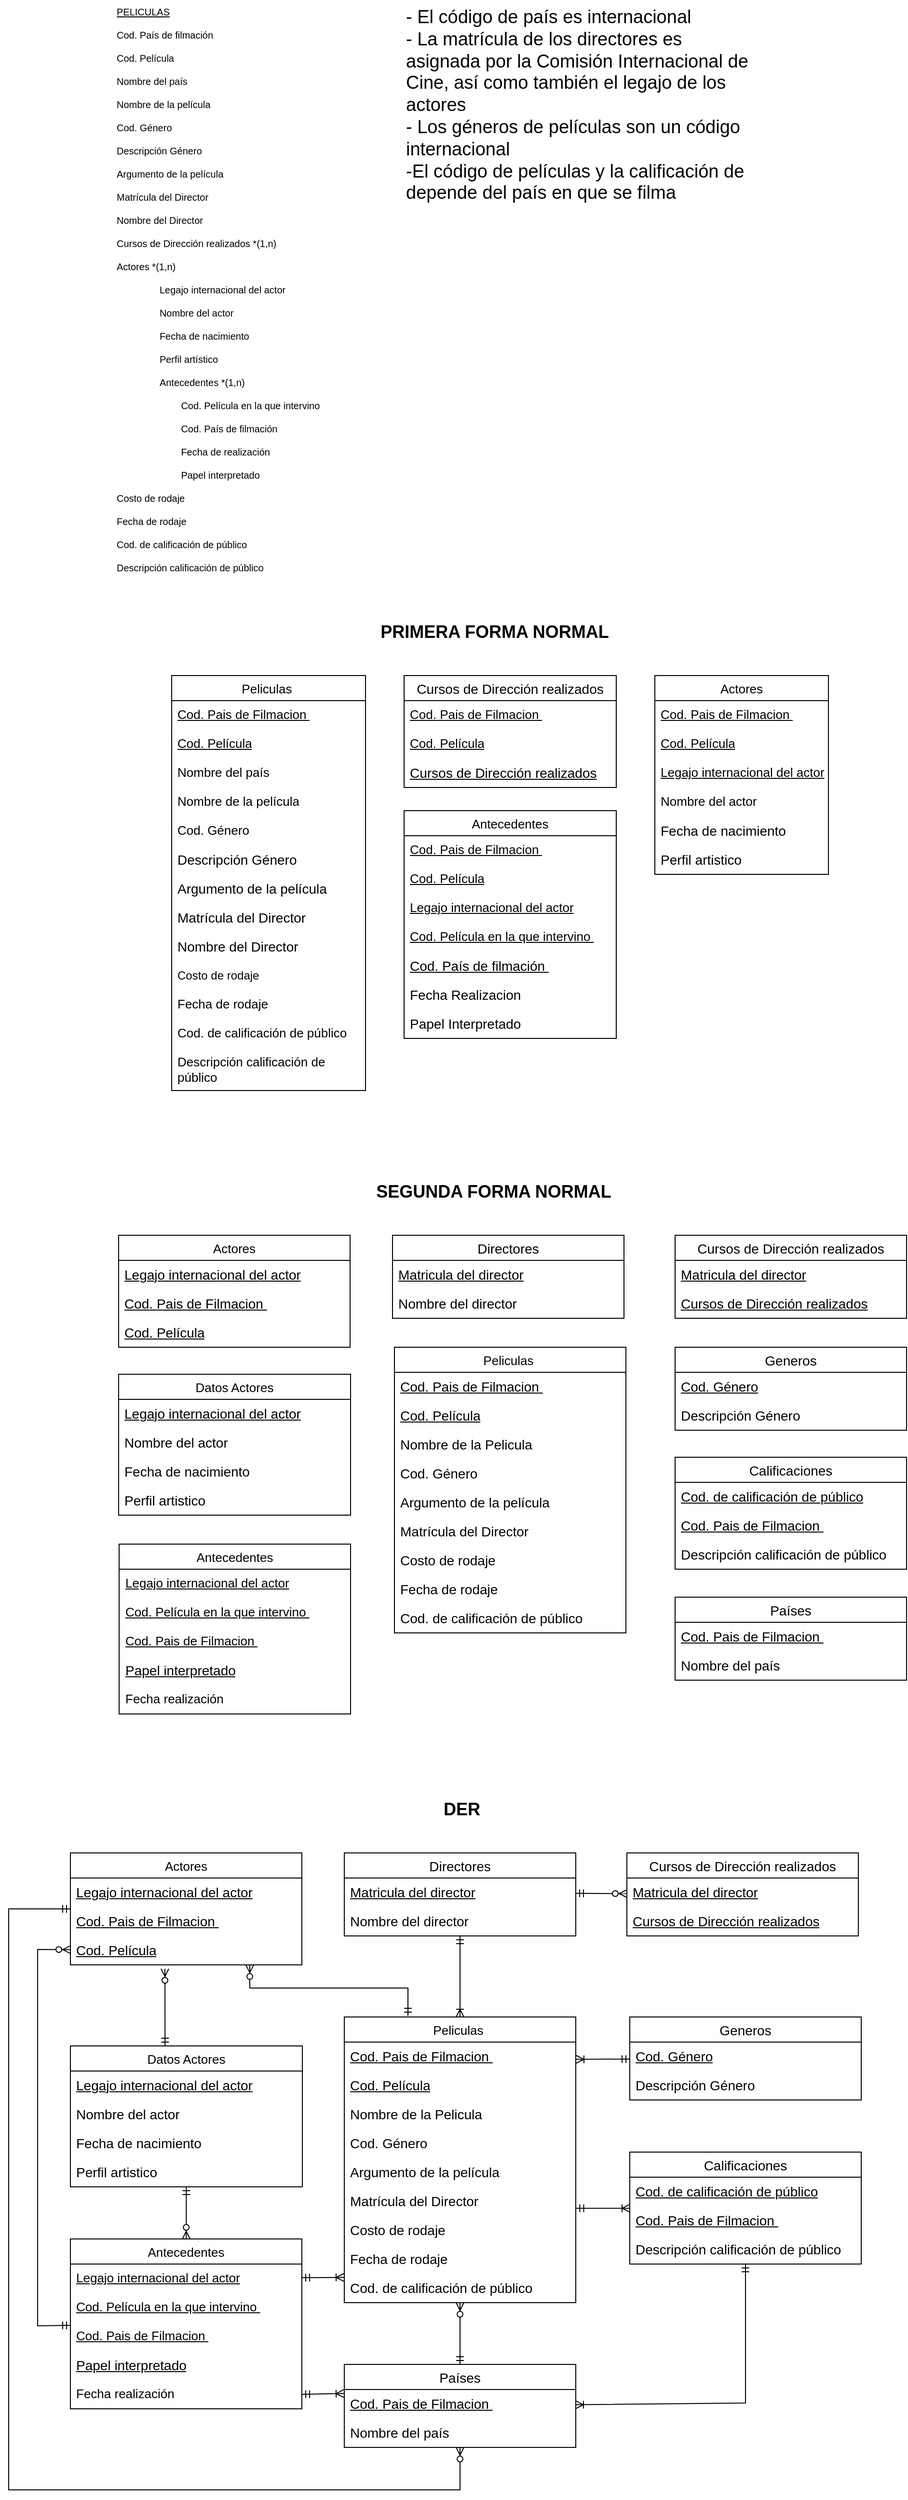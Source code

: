<mxfile version="24.7.16">
  <diagram name="Página-1" id="LuOxkL1Yb-oQvovYPexT">
    <mxGraphModel dx="1674" dy="738" grid="1" gridSize="10" guides="1" tooltips="1" connect="1" arrows="1" fold="1" page="1" pageScale="1" pageWidth="827" pageHeight="1169" math="0" shadow="0">
      <root>
        <mxCell id="0" />
        <mxCell id="1" parent="0" />
        <mxCell id="Qr0_MQB-56ZItfrZqpIL-1" value="Peliculas " style="swimlane;fontStyle=0;childLayout=stackLayout;horizontal=1;startSize=26;horizontalStack=0;resizeParent=1;resizeParentMax=0;resizeLast=0;collapsible=1;marginBottom=0;align=center;fontSize=13;" parent="1" vertex="1">
          <mxGeometry x="529" y="710" width="201" height="430" as="geometry" />
        </mxCell>
        <mxCell id="Qr0_MQB-56ZItfrZqpIL-2" value="&lt;div style=&quot;font-size: 13px;&quot;&gt;&lt;u&gt;Cod. Pais de Filmacion&amp;nbsp;&lt;/u&gt;&lt;/div&gt;" style="text;strokeColor=none;fillColor=none;spacingLeft=4;spacingRight=4;overflow=hidden;rotatable=0;points=[[0,0.5],[1,0.5]];portConstraint=eastwest;fontSize=13;whiteSpace=wrap;html=1;" parent="Qr0_MQB-56ZItfrZqpIL-1" vertex="1">
          <mxGeometry y="26" width="201" height="30" as="geometry" />
        </mxCell>
        <mxCell id="Qr0_MQB-56ZItfrZqpIL-3" value="&lt;span style=&quot;font-size: 13px;&quot;&gt;&lt;u&gt;Cod. Película&lt;/u&gt;&lt;/span&gt;" style="text;strokeColor=none;fillColor=none;spacingLeft=4;spacingRight=4;overflow=hidden;rotatable=0;points=[[0,0.5],[1,0.5]];portConstraint=eastwest;fontSize=13;whiteSpace=wrap;html=1;" parent="Qr0_MQB-56ZItfrZqpIL-1" vertex="1">
          <mxGeometry y="56" width="201" height="30" as="geometry" />
        </mxCell>
        <mxCell id="Qr0_MQB-56ZItfrZqpIL-4" value="&lt;span style=&quot;font-size: 13px;&quot;&gt;Nombre del país&lt;/span&gt;" style="text;strokeColor=none;fillColor=none;spacingLeft=4;spacingRight=4;overflow=hidden;rotatable=0;points=[[0,0.5],[1,0.5]];portConstraint=eastwest;fontSize=13;whiteSpace=wrap;html=1;" parent="Qr0_MQB-56ZItfrZqpIL-1" vertex="1">
          <mxGeometry y="86" width="201" height="30" as="geometry" />
        </mxCell>
        <mxCell id="Qr0_MQB-56ZItfrZqpIL-5" value="&lt;span style=&quot;font-size: 13px;&quot;&gt;Nombre de la película&lt;/span&gt;" style="text;strokeColor=none;fillColor=none;spacingLeft=4;spacingRight=4;overflow=hidden;rotatable=0;points=[[0,0.5],[1,0.5]];portConstraint=eastwest;fontSize=13;whiteSpace=wrap;html=1;" parent="Qr0_MQB-56ZItfrZqpIL-1" vertex="1">
          <mxGeometry y="116" width="201" height="30" as="geometry" />
        </mxCell>
        <mxCell id="Qr0_MQB-56ZItfrZqpIL-6" value="&lt;span style=&quot;font-size: 13px;&quot;&gt;Cod. Género&lt;/span&gt;" style="text;strokeColor=none;fillColor=none;spacingLeft=4;spacingRight=4;overflow=hidden;rotatable=0;points=[[0,0.5],[1,0.5]];portConstraint=eastwest;fontSize=13;whiteSpace=wrap;html=1;" parent="Qr0_MQB-56ZItfrZqpIL-1" vertex="1">
          <mxGeometry y="146" width="201" height="30" as="geometry" />
        </mxCell>
        <mxCell id="Qr0_MQB-56ZItfrZqpIL-7" value="&lt;span style=&quot;font-size: 14px;&quot;&gt;Descripción Género&lt;/span&gt;" style="text;strokeColor=none;fillColor=none;spacingLeft=4;spacingRight=4;overflow=hidden;rotatable=0;points=[[0,0.5],[1,0.5]];portConstraint=eastwest;fontSize=14;whiteSpace=wrap;html=1;" parent="Qr0_MQB-56ZItfrZqpIL-1" vertex="1">
          <mxGeometry y="176" width="201" height="30" as="geometry" />
        </mxCell>
        <mxCell id="Qr0_MQB-56ZItfrZqpIL-8" value="&lt;span style=&quot;font-size: 14px;&quot;&gt;Argumento de la película&lt;/span&gt;" style="text;strokeColor=none;fillColor=none;spacingLeft=4;spacingRight=4;overflow=hidden;rotatable=0;points=[[0,0.5],[1,0.5]];portConstraint=eastwest;fontSize=14;whiteSpace=wrap;html=1;" parent="Qr0_MQB-56ZItfrZqpIL-1" vertex="1">
          <mxGeometry y="206" width="201" height="30" as="geometry" />
        </mxCell>
        <mxCell id="Qr0_MQB-56ZItfrZqpIL-9" value="&lt;font style=&quot;font-size: 14px;&quot;&gt;Matrícula del Director&lt;/font&gt;" style="text;strokeColor=none;fillColor=none;spacingLeft=4;spacingRight=4;overflow=hidden;rotatable=0;points=[[0,0.5],[1,0.5]];portConstraint=eastwest;fontSize=13;whiteSpace=wrap;html=1;" parent="Qr0_MQB-56ZItfrZqpIL-1" vertex="1">
          <mxGeometry y="236" width="201" height="30" as="geometry" />
        </mxCell>
        <mxCell id="Qr0_MQB-56ZItfrZqpIL-10" value="&lt;font style=&quot;font-size: 14px;&quot;&gt;Nombre del Director&lt;/font&gt;" style="text;strokeColor=none;fillColor=none;spacingLeft=4;spacingRight=4;overflow=hidden;rotatable=0;points=[[0,0.5],[1,0.5]];portConstraint=eastwest;fontSize=13;whiteSpace=wrap;html=1;" parent="Qr0_MQB-56ZItfrZqpIL-1" vertex="1">
          <mxGeometry y="266" width="201" height="30" as="geometry" />
        </mxCell>
        <mxCell id="Qr0_MQB-56ZItfrZqpIL-11" value="Costo de rodaje" style="text;strokeColor=none;fillColor=none;align=left;verticalAlign=middle;spacingLeft=4;spacingRight=4;overflow=hidden;points=[[0,0.5],[1,0.5]];portConstraint=eastwest;rotatable=0;whiteSpace=wrap;html=1;" parent="Qr0_MQB-56ZItfrZqpIL-1" vertex="1">
          <mxGeometry y="296" width="201" height="30" as="geometry" />
        </mxCell>
        <mxCell id="Qr0_MQB-56ZItfrZqpIL-12" value="Fecha de rodaje" style="text;strokeColor=none;fillColor=none;spacingLeft=4;spacingRight=4;overflow=hidden;rotatable=0;points=[[0,0.5],[1,0.5]];portConstraint=eastwest;fontSize=13;whiteSpace=wrap;html=1;" parent="Qr0_MQB-56ZItfrZqpIL-1" vertex="1">
          <mxGeometry y="326" width="201" height="30" as="geometry" />
        </mxCell>
        <mxCell id="Qr0_MQB-56ZItfrZqpIL-13" value="Cod. de calificación de público" style="text;strokeColor=none;fillColor=none;spacingLeft=4;spacingRight=4;overflow=hidden;rotatable=0;points=[[0,0.5],[1,0.5]];portConstraint=eastwest;fontSize=13;whiteSpace=wrap;html=1;" parent="Qr0_MQB-56ZItfrZqpIL-1" vertex="1">
          <mxGeometry y="356" width="201" height="30" as="geometry" />
        </mxCell>
        <mxCell id="Qr0_MQB-56ZItfrZqpIL-14" value="Descripción calificación de público" style="text;strokeColor=none;fillColor=none;spacingLeft=4;spacingRight=4;overflow=hidden;rotatable=0;points=[[0,0.5],[1,0.5]];portConstraint=eastwest;fontSize=13;whiteSpace=wrap;html=1;" parent="Qr0_MQB-56ZItfrZqpIL-1" vertex="1">
          <mxGeometry y="386" width="201" height="44" as="geometry" />
        </mxCell>
        <mxCell id="Qr0_MQB-56ZItfrZqpIL-15" value="&lt;u&gt;PELICULAS&lt;/u&gt;&lt;br style=&quot;font-size: 10px;&quot;&gt;&lt;br style=&quot;font-size: 10px;&quot;&gt;Cod. País de filmación&lt;br style=&quot;font-size: 10px;&quot;&gt;&lt;br style=&quot;font-size: 10px;&quot;&gt;Cod. Película&lt;br style=&quot;font-size: 10px;&quot;&gt;&lt;br style=&quot;font-size: 10px;&quot;&gt;Nombre del país&lt;br style=&quot;font-size: 10px;&quot;&gt;&lt;br style=&quot;font-size: 10px;&quot;&gt;Nombre de la película&lt;br style=&quot;font-size: 10px;&quot;&gt;&lt;br style=&quot;font-size: 10px;&quot;&gt;Cod. Género&lt;br style=&quot;font-size: 10px;&quot;&gt;&lt;br style=&quot;font-size: 10px;&quot;&gt;Descripción Género&lt;br style=&quot;font-size: 10px;&quot;&gt;&lt;br style=&quot;font-size: 10px;&quot;&gt;Argumento de la película&lt;br style=&quot;font-size: 10px;&quot;&gt;&lt;br style=&quot;font-size: 10px;&quot;&gt;Matrícula del Director&lt;br style=&quot;font-size: 10px;&quot;&gt;&lt;br style=&quot;font-size: 10px;&quot;&gt;Nombre del Director&lt;br style=&quot;font-size: 10px;&quot;&gt;&lt;br style=&quot;font-size: 10px;&quot;&gt;Cursos de Dirección realizados *(1,n)&lt;br style=&quot;font-size: 10px;&quot;&gt;&lt;br style=&quot;font-size: 10px;&quot;&gt;Actores *(1,n)&lt;br style=&quot;font-size: 10px;&quot;&gt;&lt;br style=&quot;font-size: 10px;&quot;&gt;&lt;span style=&quot;white-space: pre; font-size: 10px;&quot;&gt;&#x9;&lt;/span&gt;&lt;span style=&quot;white-space: pre; font-size: 10px;&quot;&gt;&#x9;&lt;/span&gt;Legajo internacional del actor&lt;br style=&quot;font-size: 10px;&quot;&gt;&lt;br style=&quot;font-size: 10px;&quot;&gt;&lt;span style=&quot;white-space: pre; font-size: 10px;&quot;&gt;&#x9;&lt;/span&gt;&lt;span style=&quot;white-space: pre; font-size: 10px;&quot;&gt;&#x9;&lt;/span&gt;Nombre del actor&lt;br style=&quot;font-size: 10px;&quot;&gt;&lt;br style=&quot;font-size: 10px;&quot;&gt;&lt;span style=&quot;white-space: pre; font-size: 10px;&quot;&gt;&#x9;&lt;/span&gt;&lt;span style=&quot;white-space: pre; font-size: 10px;&quot;&gt;&#x9;&lt;/span&gt;Fecha de nacimiento&lt;br style=&quot;font-size: 10px;&quot;&gt;&lt;br style=&quot;font-size: 10px;&quot;&gt;&lt;span style=&quot;white-space: pre; font-size: 10px;&quot;&gt;&#x9;&lt;/span&gt;&lt;span style=&quot;white-space: pre; font-size: 10px;&quot;&gt;&#x9;&lt;/span&gt;Perfil artístico&lt;br style=&quot;font-size: 10px;&quot;&gt;&lt;br style=&quot;font-size: 10px;&quot;&gt;&lt;span style=&quot;white-space: pre; font-size: 10px;&quot;&gt;&#x9;&lt;/span&gt;&lt;span style=&quot;white-space: pre; font-size: 10px;&quot;&gt;&#x9;&lt;/span&gt;Antecedentes *(1,n)&lt;br style=&quot;font-size: 10px;&quot;&gt;&lt;br style=&quot;font-size: 10px;&quot;&gt;&lt;span style=&quot;white-space: pre; font-size: 10px;&quot;&gt;&#x9;&lt;/span&gt;&lt;span style=&quot;white-space: pre; font-size: 10px;&quot;&gt;&#x9;&lt;/span&gt;&lt;span style=&quot;white-space: pre; font-size: 10px;&quot;&gt;&#x9;&lt;/span&gt;Cod. Película en la que intervino&lt;br style=&quot;font-size: 10px;&quot;&gt;&lt;br style=&quot;font-size: 10px;&quot;&gt;&lt;span style=&quot;white-space: pre; font-size: 10px;&quot;&gt;&#x9;&lt;/span&gt;&lt;span style=&quot;white-space: pre; font-size: 10px;&quot;&gt;&#x9;&lt;/span&gt;&lt;span style=&quot;white-space: pre; font-size: 10px;&quot;&gt;&#x9;&lt;/span&gt;Cod. País de filmación&lt;br style=&quot;font-size: 10px;&quot;&gt;&lt;br style=&quot;font-size: 10px;&quot;&gt;&lt;span style=&quot;white-space: pre; font-size: 10px;&quot;&gt;&#x9;&lt;/span&gt;&lt;span style=&quot;white-space: pre; font-size: 10px;&quot;&gt;&#x9;&lt;/span&gt;&lt;span style=&quot;white-space: pre; font-size: 10px;&quot;&gt;&#x9;&lt;/span&gt;Fecha de realización&lt;br style=&quot;font-size: 10px;&quot;&gt;&lt;br style=&quot;font-size: 10px;&quot;&gt;&lt;span style=&quot;white-space: pre; font-size: 10px;&quot;&gt;&#x9;&lt;/span&gt;&lt;span style=&quot;white-space: pre; font-size: 10px;&quot;&gt;&#x9;&lt;/span&gt;&lt;span style=&quot;white-space: pre; font-size: 10px;&quot;&gt;&#x9;&lt;/span&gt;Papel interpretado&lt;br style=&quot;font-size: 10px;&quot;&gt;&lt;br style=&quot;font-size: 10px;&quot;&gt;Costo de rodaje&lt;br style=&quot;font-size: 10px;&quot;&gt;&lt;br style=&quot;font-size: 10px;&quot;&gt;Fecha de rodaje&lt;br style=&quot;font-size: 10px;&quot;&gt;&lt;br style=&quot;font-size: 10px;&quot;&gt;Cod. de calificación de público&lt;br style=&quot;font-size: 10px;&quot;&gt;&lt;br style=&quot;font-size: 10px;&quot;&gt;Descripción calificación de público" style="text;whiteSpace=wrap;html=1;fontSize=10;" parent="1" vertex="1">
          <mxGeometry x="470" y="10" width="300" height="614" as="geometry" />
        </mxCell>
        <mxCell id="Qr0_MQB-56ZItfrZqpIL-16" value="- El código de país es internacional&#xa;- La matrícula de los directores es&#xa;asignada por la Comisión Internacional de&#xa;Cine, así como también el legajo de los&#xa;actores&#xa;- Los géneros de películas son un código&#xa;internacional&#xa;-El código de películas y la calificación de&#xa;depende del país en que se filma" style="text;whiteSpace=wrap;html=1;fontSize=19;" parent="1" vertex="1">
          <mxGeometry x="770" y="10" width="370" height="280" as="geometry" />
        </mxCell>
        <mxCell id="Qr0_MQB-56ZItfrZqpIL-17" value="&lt;b&gt;&lt;font style=&quot;font-size: 18px;&quot;&gt;PRIMERA FORMA NORMAL&lt;/font&gt;&lt;/b&gt;" style="text;html=1;align=center;verticalAlign=middle;whiteSpace=wrap;rounded=0;" parent="1" vertex="1">
          <mxGeometry x="724" y="650" width="280" height="30" as="geometry" />
        </mxCell>
        <mxCell id="Qr0_MQB-56ZItfrZqpIL-18" value="Cursos de Dirección realizados" style="swimlane;fontStyle=0;childLayout=stackLayout;horizontal=1;startSize=26;horizontalStack=0;resizeParent=1;resizeParentMax=0;resizeLast=0;collapsible=1;marginBottom=0;align=center;fontSize=14;" parent="1" vertex="1">
          <mxGeometry x="770" y="710" width="220" height="116" as="geometry" />
        </mxCell>
        <mxCell id="Qr0_MQB-56ZItfrZqpIL-19" value="&lt;u style=&quot;font-size: 13px;&quot;&gt;Cod. Pais de Filmacion&amp;nbsp;&lt;/u&gt;" style="text;strokeColor=none;fillColor=none;spacingLeft=4;spacingRight=4;overflow=hidden;rotatable=0;points=[[0,0.5],[1,0.5]];portConstraint=eastwest;fontSize=12;whiteSpace=wrap;html=1;" parent="Qr0_MQB-56ZItfrZqpIL-18" vertex="1">
          <mxGeometry y="26" width="220" height="30" as="geometry" />
        </mxCell>
        <mxCell id="Qr0_MQB-56ZItfrZqpIL-20" value="&lt;u style=&quot;font-size: 13px;&quot;&gt;Cod. Película&lt;/u&gt;" style="text;strokeColor=none;fillColor=none;spacingLeft=4;spacingRight=4;overflow=hidden;rotatable=0;points=[[0,0.5],[1,0.5]];portConstraint=eastwest;fontSize=12;whiteSpace=wrap;html=1;" parent="Qr0_MQB-56ZItfrZqpIL-18" vertex="1">
          <mxGeometry y="56" width="220" height="30" as="geometry" />
        </mxCell>
        <mxCell id="Qr0_MQB-56ZItfrZqpIL-21" value="&lt;span style=&quot;font-size: 14px; text-align: center; text-wrap: nowrap;&quot;&gt;&lt;u&gt;Cursos de Dirección realizados&lt;/u&gt;&lt;/span&gt;" style="text;strokeColor=none;fillColor=none;spacingLeft=4;spacingRight=4;overflow=hidden;rotatable=0;points=[[0,0.5],[1,0.5]];portConstraint=eastwest;fontSize=12;whiteSpace=wrap;html=1;" parent="Qr0_MQB-56ZItfrZqpIL-18" vertex="1">
          <mxGeometry y="86" width="220" height="30" as="geometry" />
        </mxCell>
        <mxCell id="Qr0_MQB-56ZItfrZqpIL-22" value="Actores" style="swimlane;fontStyle=0;childLayout=stackLayout;horizontal=1;startSize=26;horizontalStack=0;resizeParent=1;resizeParentMax=0;resizeLast=0;collapsible=1;marginBottom=0;align=center;fontSize=13;" parent="1" vertex="1">
          <mxGeometry x="1030" y="710" width="180" height="206" as="geometry" />
        </mxCell>
        <mxCell id="Qr0_MQB-56ZItfrZqpIL-23" value="&lt;div style=&quot;font-size: 13px;&quot;&gt;&lt;u&gt;Cod. Pais de Filmacion&amp;nbsp;&lt;/u&gt;&lt;/div&gt;" style="text;strokeColor=none;fillColor=none;spacingLeft=4;spacingRight=4;overflow=hidden;rotatable=0;points=[[0,0.5],[1,0.5]];portConstraint=eastwest;fontSize=13;whiteSpace=wrap;html=1;" parent="Qr0_MQB-56ZItfrZqpIL-22" vertex="1">
          <mxGeometry y="26" width="180" height="30" as="geometry" />
        </mxCell>
        <mxCell id="Qr0_MQB-56ZItfrZqpIL-24" value="&lt;span style=&quot;font-size: 13px;&quot;&gt;&lt;u&gt;Cod. Película&lt;/u&gt;&lt;/span&gt;" style="text;strokeColor=none;fillColor=none;spacingLeft=4;spacingRight=4;overflow=hidden;rotatable=0;points=[[0,0.5],[1,0.5]];portConstraint=eastwest;fontSize=13;whiteSpace=wrap;html=1;" parent="Qr0_MQB-56ZItfrZqpIL-22" vertex="1">
          <mxGeometry y="56" width="180" height="30" as="geometry" />
        </mxCell>
        <mxCell id="Qr0_MQB-56ZItfrZqpIL-25" value="&lt;span style=&quot;font-size: 13px;&quot;&gt;&lt;u&gt;Legajo internacional del actor&lt;/u&gt;&lt;/span&gt;" style="text;strokeColor=none;fillColor=none;spacingLeft=4;spacingRight=4;overflow=hidden;rotatable=0;points=[[0,0.5],[1,0.5]];portConstraint=eastwest;fontSize=13;whiteSpace=wrap;html=1;" parent="Qr0_MQB-56ZItfrZqpIL-22" vertex="1">
          <mxGeometry y="86" width="180" height="30" as="geometry" />
        </mxCell>
        <mxCell id="Qr0_MQB-56ZItfrZqpIL-26" value="&lt;span style=&quot;font-size: 13px;&quot;&gt;Nombre del actor&lt;/span&gt;" style="text;strokeColor=none;fillColor=none;spacingLeft=4;spacingRight=4;overflow=hidden;rotatable=0;points=[[0,0.5],[1,0.5]];portConstraint=eastwest;fontSize=13;whiteSpace=wrap;html=1;" parent="Qr0_MQB-56ZItfrZqpIL-22" vertex="1">
          <mxGeometry y="116" width="180" height="30" as="geometry" />
        </mxCell>
        <mxCell id="Qr0_MQB-56ZItfrZqpIL-27" value="&lt;span style=&quot;font-size: 14px;&quot;&gt;Fecha de nacimiento&lt;/span&gt;" style="text;strokeColor=none;fillColor=none;spacingLeft=4;spacingRight=4;overflow=hidden;rotatable=0;points=[[0,0.5],[1,0.5]];portConstraint=eastwest;fontSize=14;whiteSpace=wrap;html=1;" parent="Qr0_MQB-56ZItfrZqpIL-22" vertex="1">
          <mxGeometry y="146" width="180" height="30" as="geometry" />
        </mxCell>
        <mxCell id="Qr0_MQB-56ZItfrZqpIL-28" value="&lt;span style=&quot;font-size: 14px;&quot;&gt;Perfil artistico&lt;/span&gt;" style="text;strokeColor=none;fillColor=none;spacingLeft=4;spacingRight=4;overflow=hidden;rotatable=0;points=[[0,0.5],[1,0.5]];portConstraint=eastwest;fontSize=14;whiteSpace=wrap;html=1;" parent="Qr0_MQB-56ZItfrZqpIL-22" vertex="1">
          <mxGeometry y="176" width="180" height="30" as="geometry" />
        </mxCell>
        <mxCell id="Qr0_MQB-56ZItfrZqpIL-29" value="Antecedentes" style="swimlane;fontStyle=0;childLayout=stackLayout;horizontal=1;startSize=26;horizontalStack=0;resizeParent=1;resizeParentMax=0;resizeLast=0;collapsible=1;marginBottom=0;align=center;fontSize=13;" parent="1" vertex="1">
          <mxGeometry x="770" y="850" width="220" height="236" as="geometry" />
        </mxCell>
        <mxCell id="Qr0_MQB-56ZItfrZqpIL-30" value="&lt;div style=&quot;font-size: 13px;&quot;&gt;&lt;u&gt;Cod. Pais de Filmacion&amp;nbsp;&lt;/u&gt;&lt;/div&gt;" style="text;strokeColor=none;fillColor=none;spacingLeft=4;spacingRight=4;overflow=hidden;rotatable=0;points=[[0,0.5],[1,0.5]];portConstraint=eastwest;fontSize=13;whiteSpace=wrap;html=1;" parent="Qr0_MQB-56ZItfrZqpIL-29" vertex="1">
          <mxGeometry y="26" width="220" height="30" as="geometry" />
        </mxCell>
        <mxCell id="Qr0_MQB-56ZItfrZqpIL-31" value="&lt;span style=&quot;font-size: 13px;&quot;&gt;&lt;u&gt;Cod. Película&lt;/u&gt;&lt;/span&gt;" style="text;strokeColor=none;fillColor=none;spacingLeft=4;spacingRight=4;overflow=hidden;rotatable=0;points=[[0,0.5],[1,0.5]];portConstraint=eastwest;fontSize=13;whiteSpace=wrap;html=1;" parent="Qr0_MQB-56ZItfrZqpIL-29" vertex="1">
          <mxGeometry y="56" width="220" height="30" as="geometry" />
        </mxCell>
        <mxCell id="Qr0_MQB-56ZItfrZqpIL-32" value="&lt;span style=&quot;font-size: 13px;&quot;&gt;&lt;u&gt;Legajo internacional del actor&lt;/u&gt;&lt;/span&gt;" style="text;strokeColor=none;fillColor=none;spacingLeft=4;spacingRight=4;overflow=hidden;rotatable=0;points=[[0,0.5],[1,0.5]];portConstraint=eastwest;fontSize=13;whiteSpace=wrap;html=1;" parent="Qr0_MQB-56ZItfrZqpIL-29" vertex="1">
          <mxGeometry y="86" width="220" height="30" as="geometry" />
        </mxCell>
        <mxCell id="Qr0_MQB-56ZItfrZqpIL-33" value="&lt;u&gt;Cod. Película en la que intervino&amp;nbsp;&lt;/u&gt;" style="text;strokeColor=none;fillColor=none;spacingLeft=4;spacingRight=4;overflow=hidden;rotatable=0;points=[[0,0.5],[1,0.5]];portConstraint=eastwest;fontSize=13;whiteSpace=wrap;html=1;" parent="Qr0_MQB-56ZItfrZqpIL-29" vertex="1">
          <mxGeometry y="116" width="220" height="30" as="geometry" />
        </mxCell>
        <mxCell id="Qr0_MQB-56ZItfrZqpIL-34" value="&lt;u&gt;Cod. País de filmación&amp;nbsp;&lt;/u&gt;" style="text;strokeColor=none;fillColor=none;spacingLeft=4;spacingRight=4;overflow=hidden;rotatable=0;points=[[0,0.5],[1,0.5]];portConstraint=eastwest;fontSize=14;whiteSpace=wrap;html=1;" parent="Qr0_MQB-56ZItfrZqpIL-29" vertex="1">
          <mxGeometry y="146" width="220" height="30" as="geometry" />
        </mxCell>
        <mxCell id="Qr0_MQB-56ZItfrZqpIL-35" value="&lt;span style=&quot;font-size: 14px;&quot;&gt;Fecha Realizacion&lt;/span&gt;&lt;div&gt;&lt;span style=&quot;font-size: 14px;&quot;&gt;&lt;br&gt;&lt;/span&gt;&lt;/div&gt;" style="text;strokeColor=none;fillColor=none;spacingLeft=4;spacingRight=4;overflow=hidden;rotatable=0;points=[[0,0.5],[1,0.5]];portConstraint=eastwest;fontSize=14;whiteSpace=wrap;html=1;" parent="Qr0_MQB-56ZItfrZqpIL-29" vertex="1">
          <mxGeometry y="176" width="220" height="30" as="geometry" />
        </mxCell>
        <mxCell id="Qr0_MQB-56ZItfrZqpIL-36" value="&lt;div&gt;&lt;span style=&quot;font-size: 14px;&quot;&gt;Papel Interpretado&lt;/span&gt;&lt;/div&gt;" style="text;strokeColor=none;fillColor=none;spacingLeft=4;spacingRight=4;overflow=hidden;rotatable=0;points=[[0,0.5],[1,0.5]];portConstraint=eastwest;fontSize=14;whiteSpace=wrap;html=1;" parent="Qr0_MQB-56ZItfrZqpIL-29" vertex="1">
          <mxGeometry y="206" width="220" height="30" as="geometry" />
        </mxCell>
        <mxCell id="Qr0_MQB-56ZItfrZqpIL-37" value="&lt;b&gt;&lt;font style=&quot;font-size: 18px;&quot;&gt;SEGUNDA FORMA NORMAL&lt;/font&gt;&lt;/b&gt;" style="text;html=1;align=center;verticalAlign=middle;whiteSpace=wrap;rounded=0;" parent="1" vertex="1">
          <mxGeometry x="722.5" y="1230" width="280" height="30" as="geometry" />
        </mxCell>
        <mxCell id="Qr0_MQB-56ZItfrZqpIL-79" value="&lt;span style=&quot;font-size: 18px;&quot;&gt;&lt;b&gt;DER&lt;/b&gt;&lt;/span&gt;" style="text;html=1;align=center;verticalAlign=middle;whiteSpace=wrap;rounded=0;" parent="1" vertex="1">
          <mxGeometry x="690" y="1870" width="280" height="30" as="geometry" />
        </mxCell>
        <mxCell id="Qr0_MQB-56ZItfrZqpIL-80" value="Peliculas " style="swimlane;fontStyle=0;childLayout=stackLayout;horizontal=1;startSize=26;horizontalStack=0;resizeParent=1;resizeParentMax=0;resizeLast=0;collapsible=1;marginBottom=0;align=center;fontSize=13;" parent="1" vertex="1">
          <mxGeometry x="708" y="2100" width="240" height="296" as="geometry" />
        </mxCell>
        <mxCell id="Qr0_MQB-56ZItfrZqpIL-81" value="&lt;div style=&quot;&quot;&gt;&lt;u style=&quot;&quot;&gt;&lt;font style=&quot;font-size: 14px;&quot;&gt;Cod. Pais de Filmacion&amp;nbsp;&lt;/font&gt;&lt;/u&gt;&lt;/div&gt;" style="text;strokeColor=none;fillColor=none;spacingLeft=4;spacingRight=4;overflow=hidden;rotatable=0;points=[[0,0.5],[1,0.5]];portConstraint=eastwest;fontSize=13;whiteSpace=wrap;html=1;" parent="Qr0_MQB-56ZItfrZqpIL-80" vertex="1">
          <mxGeometry y="26" width="240" height="30" as="geometry" />
        </mxCell>
        <mxCell id="Qr0_MQB-56ZItfrZqpIL-82" value="&lt;u style=&quot;&quot;&gt;&lt;font style=&quot;font-size: 14px;&quot;&gt;Cod. Película&lt;/font&gt;&lt;/u&gt;" style="text;strokeColor=none;fillColor=none;spacingLeft=4;spacingRight=4;overflow=hidden;rotatable=0;points=[[0,0.5],[1,0.5]];portConstraint=eastwest;fontSize=13;whiteSpace=wrap;html=1;" parent="Qr0_MQB-56ZItfrZqpIL-80" vertex="1">
          <mxGeometry y="56" width="240" height="30" as="geometry" />
        </mxCell>
        <mxCell id="Qr0_MQB-56ZItfrZqpIL-83" value="&lt;font style=&quot;font-size: 14px;&quot;&gt;Nombre de la Pelicula&lt;/font&gt;" style="text;strokeColor=none;fillColor=none;spacingLeft=4;spacingRight=4;overflow=hidden;rotatable=0;points=[[0,0.5],[1,0.5]];portConstraint=eastwest;fontSize=12;whiteSpace=wrap;html=1;" parent="Qr0_MQB-56ZItfrZqpIL-80" vertex="1">
          <mxGeometry y="86" width="240" height="30" as="geometry" />
        </mxCell>
        <mxCell id="Qr0_MQB-56ZItfrZqpIL-84" value="&lt;font style=&quot;font-size: 14px;&quot;&gt;Cod. Género&lt;/font&gt;" style="text;strokeColor=none;fillColor=none;spacingLeft=4;spacingRight=4;overflow=hidden;rotatable=0;points=[[0,0.5],[1,0.5]];portConstraint=eastwest;fontSize=13;whiteSpace=wrap;html=1;" parent="Qr0_MQB-56ZItfrZqpIL-80" vertex="1">
          <mxGeometry y="116" width="240" height="30" as="geometry" />
        </mxCell>
        <mxCell id="Qr0_MQB-56ZItfrZqpIL-85" value="&lt;span style=&quot;font-size: 14px;&quot;&gt;Argumento de la película&lt;/span&gt;" style="text;strokeColor=none;fillColor=none;spacingLeft=4;spacingRight=4;overflow=hidden;rotatable=0;points=[[0,0.5],[1,0.5]];portConstraint=eastwest;fontSize=14;whiteSpace=wrap;html=1;" parent="Qr0_MQB-56ZItfrZqpIL-80" vertex="1">
          <mxGeometry y="146" width="240" height="30" as="geometry" />
        </mxCell>
        <mxCell id="Qr0_MQB-56ZItfrZqpIL-86" value="&lt;font style=&quot;font-size: 14px;&quot;&gt;Matrícula del Director&lt;/font&gt;" style="text;strokeColor=none;fillColor=none;spacingLeft=4;spacingRight=4;overflow=hidden;rotatable=0;points=[[0,0.5],[1,0.5]];portConstraint=eastwest;fontSize=13;whiteSpace=wrap;html=1;" parent="Qr0_MQB-56ZItfrZqpIL-80" vertex="1">
          <mxGeometry y="176" width="240" height="30" as="geometry" />
        </mxCell>
        <mxCell id="Qr0_MQB-56ZItfrZqpIL-87" value="&lt;font style=&quot;font-size: 14px;&quot;&gt;Costo de rodaje&lt;/font&gt;" style="text;strokeColor=none;fillColor=none;align=left;verticalAlign=middle;spacingLeft=4;spacingRight=4;overflow=hidden;points=[[0,0.5],[1,0.5]];portConstraint=eastwest;rotatable=0;whiteSpace=wrap;html=1;" parent="Qr0_MQB-56ZItfrZqpIL-80" vertex="1">
          <mxGeometry y="206" width="240" height="30" as="geometry" />
        </mxCell>
        <mxCell id="Qr0_MQB-56ZItfrZqpIL-88" value="&lt;font style=&quot;font-size: 14px;&quot;&gt;Fecha de rodaje&lt;/font&gt;" style="text;strokeColor=none;fillColor=none;spacingLeft=4;spacingRight=4;overflow=hidden;rotatable=0;points=[[0,0.5],[1,0.5]];portConstraint=eastwest;fontSize=13;whiteSpace=wrap;html=1;" parent="Qr0_MQB-56ZItfrZqpIL-80" vertex="1">
          <mxGeometry y="236" width="240" height="30" as="geometry" />
        </mxCell>
        <mxCell id="Qr0_MQB-56ZItfrZqpIL-89" value="&lt;font style=&quot;font-size: 14px;&quot;&gt;Cod. de calificación de público&lt;/font&gt;" style="text;strokeColor=none;fillColor=none;spacingLeft=4;spacingRight=4;overflow=hidden;rotatable=0;points=[[0,0.5],[1,0.5]];portConstraint=eastwest;fontSize=13;whiteSpace=wrap;html=1;" parent="Qr0_MQB-56ZItfrZqpIL-80" vertex="1">
          <mxGeometry y="266" width="240" height="30" as="geometry" />
        </mxCell>
        <mxCell id="Qr0_MQB-56ZItfrZqpIL-90" value="Generos" style="swimlane;fontStyle=0;childLayout=stackLayout;horizontal=1;startSize=26;horizontalStack=0;resizeParent=1;resizeParentMax=0;resizeLast=0;collapsible=1;marginBottom=0;align=center;fontSize=14;" parent="1" vertex="1">
          <mxGeometry x="1004" y="2100" width="240" height="86" as="geometry" />
        </mxCell>
        <mxCell id="Qr0_MQB-56ZItfrZqpIL-91" value="&lt;u style=&quot;&quot;&gt;&lt;font style=&quot;font-size: 14px;&quot;&gt;Cod. Género&lt;/font&gt;&lt;/u&gt;" style="text;strokeColor=none;fillColor=none;spacingLeft=4;spacingRight=4;overflow=hidden;rotatable=0;points=[[0,0.5],[1,0.5]];portConstraint=eastwest;fontSize=12;whiteSpace=wrap;html=1;" parent="Qr0_MQB-56ZItfrZqpIL-90" vertex="1">
          <mxGeometry y="26" width="240" height="30" as="geometry" />
        </mxCell>
        <mxCell id="Qr0_MQB-56ZItfrZqpIL-92" value="&lt;span style=&quot;font-size: 14px;&quot;&gt;Descripción Género&lt;/span&gt;" style="text;strokeColor=none;fillColor=none;spacingLeft=4;spacingRight=4;overflow=hidden;rotatable=0;points=[[0,0.5],[1,0.5]];portConstraint=eastwest;fontSize=12;whiteSpace=wrap;html=1;" parent="Qr0_MQB-56ZItfrZqpIL-90" vertex="1">
          <mxGeometry y="56" width="240" height="30" as="geometry" />
        </mxCell>
        <mxCell id="Qr0_MQB-56ZItfrZqpIL-93" value="Calificaciones" style="swimlane;fontStyle=0;childLayout=stackLayout;horizontal=1;startSize=26;horizontalStack=0;resizeParent=1;resizeParentMax=0;resizeLast=0;collapsible=1;marginBottom=0;align=center;fontSize=14;" parent="1" vertex="1">
          <mxGeometry x="1004" y="2240" width="240" height="116" as="geometry" />
        </mxCell>
        <mxCell id="Qr0_MQB-56ZItfrZqpIL-94" value="&lt;u style=&quot;&quot;&gt;&lt;font style=&quot;font-size: 14px;&quot;&gt;Cod. de calificación de público&lt;/font&gt;&lt;/u&gt;" style="text;strokeColor=none;fillColor=none;spacingLeft=4;spacingRight=4;overflow=hidden;rotatable=0;points=[[0,0.5],[1,0.5]];portConstraint=eastwest;fontSize=12;whiteSpace=wrap;html=1;" parent="Qr0_MQB-56ZItfrZqpIL-93" vertex="1">
          <mxGeometry y="26" width="240" height="30" as="geometry" />
        </mxCell>
        <mxCell id="Qr0_MQB-56ZItfrZqpIL-95" value="&lt;div style=&quot;&quot;&gt;&lt;u style=&quot;&quot;&gt;&lt;font style=&quot;font-size: 14px;&quot;&gt;Cod. Pais de Filmacion&amp;nbsp;&lt;/font&gt;&lt;/u&gt;&lt;/div&gt;" style="text;strokeColor=none;fillColor=none;spacingLeft=4;spacingRight=4;overflow=hidden;rotatable=0;points=[[0,0.5],[1,0.5]];portConstraint=eastwest;fontSize=13;whiteSpace=wrap;html=1;" parent="Qr0_MQB-56ZItfrZqpIL-93" vertex="1">
          <mxGeometry y="56" width="240" height="30" as="geometry" />
        </mxCell>
        <mxCell id="Qr0_MQB-56ZItfrZqpIL-96" value="&lt;font style=&quot;font-size: 14px;&quot;&gt;Descripción calificación de público&lt;/font&gt;" style="text;strokeColor=none;fillColor=none;spacingLeft=4;spacingRight=4;overflow=hidden;rotatable=0;points=[[0,0.5],[1,0.5]];portConstraint=eastwest;fontSize=12;whiteSpace=wrap;html=1;" parent="Qr0_MQB-56ZItfrZqpIL-93" vertex="1">
          <mxGeometry y="86" width="240" height="30" as="geometry" />
        </mxCell>
        <mxCell id="Qr0_MQB-56ZItfrZqpIL-97" value="Directores" style="swimlane;fontStyle=0;childLayout=stackLayout;horizontal=1;startSize=26;horizontalStack=0;resizeParent=1;resizeParentMax=0;resizeLast=0;collapsible=1;marginBottom=0;align=center;fontSize=14;" parent="1" vertex="1">
          <mxGeometry x="708" y="1930" width="240" height="86" as="geometry" />
        </mxCell>
        <mxCell id="Qr0_MQB-56ZItfrZqpIL-98" value="&lt;u style=&quot;&quot;&gt;&lt;font style=&quot;font-size: 14px;&quot;&gt;Matricula del director&lt;/font&gt;&lt;/u&gt;" style="text;strokeColor=none;fillColor=none;spacingLeft=4;spacingRight=4;overflow=hidden;rotatable=0;points=[[0,0.5],[1,0.5]];portConstraint=eastwest;fontSize=12;whiteSpace=wrap;html=1;" parent="Qr0_MQB-56ZItfrZqpIL-97" vertex="1">
          <mxGeometry y="26" width="240" height="30" as="geometry" />
        </mxCell>
        <mxCell id="Qr0_MQB-56ZItfrZqpIL-99" value="&lt;font style=&quot;font-size: 14px;&quot;&gt;Nombre del director&amp;nbsp;&lt;/font&gt;" style="text;strokeColor=none;fillColor=none;spacingLeft=4;spacingRight=4;overflow=hidden;rotatable=0;points=[[0,0.5],[1,0.5]];portConstraint=eastwest;fontSize=12;whiteSpace=wrap;html=1;" parent="Qr0_MQB-56ZItfrZqpIL-97" vertex="1">
          <mxGeometry y="56" width="240" height="30" as="geometry" />
        </mxCell>
        <mxCell id="Qr0_MQB-56ZItfrZqpIL-100" value="Datos Actores" style="swimlane;fontStyle=0;childLayout=stackLayout;horizontal=1;startSize=26;horizontalStack=0;resizeParent=1;resizeParentMax=0;resizeLast=0;collapsible=1;marginBottom=0;align=center;fontSize=13;" parent="1" vertex="1">
          <mxGeometry x="424" y="2130" width="240.5" height="146" as="geometry" />
        </mxCell>
        <mxCell id="Qr0_MQB-56ZItfrZqpIL-101" value="&lt;div style=&quot;&quot;&gt;&lt;u style=&quot;&quot;&gt;&lt;font style=&quot;font-size: 14px;&quot;&gt;Legajo internacional del actor&lt;/font&gt;&lt;/u&gt;&lt;br&gt;&lt;/div&gt;" style="text;strokeColor=none;fillColor=none;spacingLeft=4;spacingRight=4;overflow=hidden;rotatable=0;points=[[0,0.5],[1,0.5]];portConstraint=eastwest;fontSize=13;whiteSpace=wrap;html=1;" parent="Qr0_MQB-56ZItfrZqpIL-100" vertex="1">
          <mxGeometry y="26" width="240.5" height="30" as="geometry" />
        </mxCell>
        <mxCell id="Qr0_MQB-56ZItfrZqpIL-102" value="&lt;font style=&quot;font-size: 14px;&quot;&gt;Nombre del actor&lt;/font&gt;" style="text;strokeColor=none;fillColor=none;spacingLeft=4;spacingRight=4;overflow=hidden;rotatable=0;points=[[0,0.5],[1,0.5]];portConstraint=eastwest;fontSize=13;whiteSpace=wrap;html=1;" parent="Qr0_MQB-56ZItfrZqpIL-100" vertex="1">
          <mxGeometry y="56" width="240.5" height="30" as="geometry" />
        </mxCell>
        <mxCell id="Qr0_MQB-56ZItfrZqpIL-103" value="&lt;span style=&quot;font-size: 14px;&quot;&gt;Fecha de nacimiento&lt;/span&gt;" style="text;strokeColor=none;fillColor=none;spacingLeft=4;spacingRight=4;overflow=hidden;rotatable=0;points=[[0,0.5],[1,0.5]];portConstraint=eastwest;fontSize=13;whiteSpace=wrap;html=1;" parent="Qr0_MQB-56ZItfrZqpIL-100" vertex="1">
          <mxGeometry y="86" width="240.5" height="30" as="geometry" />
        </mxCell>
        <mxCell id="Qr0_MQB-56ZItfrZqpIL-104" value="&lt;span style=&quot;font-size: 14px;&quot;&gt;Perfil artistico&lt;/span&gt;" style="text;strokeColor=none;fillColor=none;spacingLeft=4;spacingRight=4;overflow=hidden;rotatable=0;points=[[0,0.5],[1,0.5]];portConstraint=eastwest;fontSize=13;whiteSpace=wrap;html=1;" parent="Qr0_MQB-56ZItfrZqpIL-100" vertex="1">
          <mxGeometry y="116" width="240.5" height="30" as="geometry" />
        </mxCell>
        <mxCell id="Qr0_MQB-56ZItfrZqpIL-105" value="Países" style="swimlane;fontStyle=0;childLayout=stackLayout;horizontal=1;startSize=26;horizontalStack=0;resizeParent=1;resizeParentMax=0;resizeLast=0;collapsible=1;marginBottom=0;align=center;fontSize=14;" parent="1" vertex="1">
          <mxGeometry x="708" y="2460" width="240" height="86" as="geometry" />
        </mxCell>
        <mxCell id="Qr0_MQB-56ZItfrZqpIL-106" value="&lt;u style=&quot;&quot;&gt;&lt;font style=&quot;font-size: 14px;&quot;&gt;Cod. Pais de Filmacion&amp;nbsp;&lt;/font&gt;&lt;/u&gt;" style="text;strokeColor=none;fillColor=none;spacingLeft=4;spacingRight=4;overflow=hidden;rotatable=0;points=[[0,0.5],[1,0.5]];portConstraint=eastwest;fontSize=12;whiteSpace=wrap;html=1;" parent="Qr0_MQB-56ZItfrZqpIL-105" vertex="1">
          <mxGeometry y="26" width="240" height="30" as="geometry" />
        </mxCell>
        <mxCell id="Qr0_MQB-56ZItfrZqpIL-107" value="&lt;div style=&quot;&quot;&gt;&lt;font style=&quot;font-size: 14px;&quot;&gt;Nombre del país&lt;/font&gt;&lt;br&gt;&lt;/div&gt;" style="text;strokeColor=none;fillColor=none;spacingLeft=4;spacingRight=4;overflow=hidden;rotatable=0;points=[[0,0.5],[1,0.5]];portConstraint=eastwest;fontSize=13;whiteSpace=wrap;html=1;" parent="Qr0_MQB-56ZItfrZqpIL-105" vertex="1">
          <mxGeometry y="56" width="240" height="30" as="geometry" />
        </mxCell>
        <mxCell id="Qr0_MQB-56ZItfrZqpIL-108" value="" style="fontSize=12;html=1;endArrow=ERzeroToMany;startArrow=ERmandOne;rounded=0;" parent="1" source="Qr0_MQB-56ZItfrZqpIL-105" target="Qr0_MQB-56ZItfrZqpIL-89" edge="1">
          <mxGeometry width="100" height="100" relative="1" as="geometry">
            <mxPoint x="774" y="2465" as="sourcePoint" />
            <mxPoint x="808" y="2366" as="targetPoint" />
          </mxGeometry>
        </mxCell>
        <mxCell id="Qr0_MQB-56ZItfrZqpIL-109" value="" style="fontSize=12;html=1;endArrow=ERoneToMany;startArrow=ERmandOne;rounded=0;entryX=1.002;entryY=0.596;entryDx=0;entryDy=0;entryPerimeter=0;" parent="1" source="Qr0_MQB-56ZItfrZqpIL-90" target="Qr0_MQB-56ZItfrZqpIL-81" edge="1">
          <mxGeometry width="100" height="100" relative="1" as="geometry">
            <mxPoint x="993.25" y="2164" as="sourcePoint" />
            <mxPoint x="946.5" y="2150" as="targetPoint" />
          </mxGeometry>
        </mxCell>
        <mxCell id="Qr0_MQB-56ZItfrZqpIL-110" value="Antecedentes" style="swimlane;fontStyle=0;childLayout=stackLayout;horizontal=1;startSize=26;horizontalStack=0;resizeParent=1;resizeParentMax=0;resizeLast=0;collapsible=1;marginBottom=0;align=center;fontSize=13;" parent="1" vertex="1">
          <mxGeometry x="424" y="2330" width="240" height="176" as="geometry" />
        </mxCell>
        <mxCell id="Qr0_MQB-56ZItfrZqpIL-111" value="&lt;span style=&quot;font-size: 13px;&quot;&gt;&lt;u&gt;Legajo internacional del actor&lt;/u&gt;&lt;/span&gt;" style="text;strokeColor=none;fillColor=none;spacingLeft=4;spacingRight=4;overflow=hidden;rotatable=0;points=[[0,0.5],[1,0.5]];portConstraint=eastwest;fontSize=13;whiteSpace=wrap;html=1;" parent="Qr0_MQB-56ZItfrZqpIL-110" vertex="1">
          <mxGeometry y="26" width="240" height="30" as="geometry" />
        </mxCell>
        <mxCell id="Qr0_MQB-56ZItfrZqpIL-112" value="&lt;u&gt;Cod. Película en la que intervino&amp;nbsp;&lt;/u&gt;" style="text;strokeColor=none;fillColor=none;spacingLeft=4;spacingRight=4;overflow=hidden;rotatable=0;points=[[0,0.5],[1,0.5]];portConstraint=eastwest;fontSize=13;whiteSpace=wrap;html=1;" parent="Qr0_MQB-56ZItfrZqpIL-110" vertex="1">
          <mxGeometry y="56" width="240" height="30" as="geometry" />
        </mxCell>
        <mxCell id="Qr0_MQB-56ZItfrZqpIL-113" value="&lt;div style=&quot;font-size: 13px;&quot;&gt;&lt;u&gt;Cod. Pais de Filmacion&amp;nbsp;&lt;/u&gt;&lt;/div&gt;" style="text;strokeColor=none;fillColor=none;spacingLeft=4;spacingRight=4;overflow=hidden;rotatable=0;points=[[0,0.5],[1,0.5]];portConstraint=eastwest;fontSize=13;whiteSpace=wrap;html=1;" parent="Qr0_MQB-56ZItfrZqpIL-110" vertex="1">
          <mxGeometry y="86" width="240" height="30" as="geometry" />
        </mxCell>
        <mxCell id="Qr0_MQB-56ZItfrZqpIL-115" value="&lt;u&gt;Papel interpretado&lt;/u&gt;" style="text;strokeColor=none;fillColor=none;spacingLeft=4;spacingRight=4;overflow=hidden;rotatable=0;points=[[0,0.5],[1,0.5]];portConstraint=eastwest;fontSize=14;whiteSpace=wrap;html=1;" parent="Qr0_MQB-56ZItfrZqpIL-110" vertex="1">
          <mxGeometry y="116" width="240" height="30" as="geometry" />
        </mxCell>
        <mxCell id="Qr0_MQB-56ZItfrZqpIL-114" value="&lt;span style=&quot;font-size: 13px;&quot;&gt;Fecha realización&lt;/span&gt;" style="text;strokeColor=none;fillColor=none;spacingLeft=4;spacingRight=4;overflow=hidden;rotatable=0;points=[[0,0.5],[1,0.5]];portConstraint=eastwest;fontSize=13;whiteSpace=wrap;html=1;" parent="Qr0_MQB-56ZItfrZqpIL-110" vertex="1">
          <mxGeometry y="146" width="240" height="30" as="geometry" />
        </mxCell>
        <mxCell id="Qr0_MQB-56ZItfrZqpIL-116" value="Actores" style="swimlane;fontStyle=0;childLayout=stackLayout;horizontal=1;startSize=26;horizontalStack=0;resizeParent=1;resizeParentMax=0;resizeLast=0;collapsible=1;marginBottom=0;align=center;fontSize=13;" parent="1" vertex="1">
          <mxGeometry x="424" y="1930" width="240" height="116" as="geometry" />
        </mxCell>
        <mxCell id="Qr0_MQB-56ZItfrZqpIL-119" value="&lt;u style=&quot;&quot;&gt;&lt;font style=&quot;font-size: 14px;&quot;&gt;Legajo internacional del actor&lt;/font&gt;&lt;/u&gt;" style="text;strokeColor=none;fillColor=none;spacingLeft=4;spacingRight=4;overflow=hidden;rotatable=0;points=[[0,0.5],[1,0.5]];portConstraint=eastwest;fontSize=13;whiteSpace=wrap;html=1;" parent="Qr0_MQB-56ZItfrZqpIL-116" vertex="1">
          <mxGeometry y="26" width="240" height="30" as="geometry" />
        </mxCell>
        <mxCell id="Qr0_MQB-56ZItfrZqpIL-117" value="&lt;div style=&quot;&quot;&gt;&lt;u style=&quot;&quot;&gt;&lt;font style=&quot;font-size: 14px;&quot;&gt;Cod. Pais de Filmacion&amp;nbsp;&lt;/font&gt;&lt;/u&gt;&lt;/div&gt;" style="text;strokeColor=none;fillColor=none;spacingLeft=4;spacingRight=4;overflow=hidden;rotatable=0;points=[[0,0.5],[1,0.5]];portConstraint=eastwest;fontSize=13;whiteSpace=wrap;html=1;" parent="Qr0_MQB-56ZItfrZqpIL-116" vertex="1">
          <mxGeometry y="56" width="240" height="30" as="geometry" />
        </mxCell>
        <mxCell id="Qr0_MQB-56ZItfrZqpIL-118" value="&lt;u style=&quot;&quot;&gt;&lt;font style=&quot;font-size: 14px;&quot;&gt;Cod. Película&lt;/font&gt;&lt;/u&gt;" style="text;strokeColor=none;fillColor=none;spacingLeft=4;spacingRight=4;overflow=hidden;rotatable=0;points=[[0,0.5],[1,0.5]];portConstraint=eastwest;fontSize=13;whiteSpace=wrap;html=1;" parent="Qr0_MQB-56ZItfrZqpIL-116" vertex="1">
          <mxGeometry y="86" width="240" height="30" as="geometry" />
        </mxCell>
        <mxCell id="Qr0_MQB-56ZItfrZqpIL-120" value="Cursos de Dirección realizados" style="swimlane;fontStyle=0;childLayout=stackLayout;horizontal=1;startSize=26;horizontalStack=0;resizeParent=1;resizeParentMax=0;resizeLast=0;collapsible=1;marginBottom=0;align=center;fontSize=14;" parent="1" vertex="1">
          <mxGeometry x="1001" y="1930" width="240" height="86" as="geometry" />
        </mxCell>
        <mxCell id="Qr0_MQB-56ZItfrZqpIL-121" value="&lt;u style=&quot;&quot;&gt;&lt;font style=&quot;font-size: 14px;&quot;&gt;Matricula del director&lt;/font&gt;&lt;/u&gt;" style="text;strokeColor=none;fillColor=none;spacingLeft=4;spacingRight=4;overflow=hidden;rotatable=0;points=[[0,0.5],[1,0.5]];portConstraint=eastwest;fontSize=12;whiteSpace=wrap;html=1;" parent="Qr0_MQB-56ZItfrZqpIL-120" vertex="1">
          <mxGeometry y="26" width="240" height="30" as="geometry" />
        </mxCell>
        <mxCell id="Qr0_MQB-56ZItfrZqpIL-122" value="&lt;span style=&quot;font-size: 14px; text-align: center; text-wrap: nowrap;&quot;&gt;&lt;u&gt;Cursos de Dirección realizados&lt;/u&gt;&lt;/span&gt;" style="text;strokeColor=none;fillColor=none;spacingLeft=4;spacingRight=4;overflow=hidden;rotatable=0;points=[[0,0.5],[1,0.5]];portConstraint=eastwest;fontSize=12;whiteSpace=wrap;html=1;" parent="Qr0_MQB-56ZItfrZqpIL-120" vertex="1">
          <mxGeometry y="56" width="240" height="30" as="geometry" />
        </mxCell>
        <mxCell id="Qr0_MQB-56ZItfrZqpIL-123" value="" style="fontSize=12;html=1;endArrow=ERoneToMany;startArrow=ERmandOne;rounded=0;" parent="1" source="Qr0_MQB-56ZItfrZqpIL-97" target="Qr0_MQB-56ZItfrZqpIL-80" edge="1">
          <mxGeometry width="100" height="100" relative="1" as="geometry">
            <mxPoint x="982.5" y="2060" as="sourcePoint" />
            <mxPoint x="913" y="2060" as="targetPoint" />
          </mxGeometry>
        </mxCell>
        <mxCell id="Qr0_MQB-56ZItfrZqpIL-124" value="" style="fontSize=12;html=1;endArrow=ERzeroToMany;startArrow=ERmandOne;rounded=0;" parent="1" source="Qr0_MQB-56ZItfrZqpIL-98" target="Qr0_MQB-56ZItfrZqpIL-120" edge="1">
          <mxGeometry width="100" height="100" relative="1" as="geometry">
            <mxPoint x="1194" y="2290" as="sourcePoint" />
            <mxPoint x="1294" y="2190" as="targetPoint" />
          </mxGeometry>
        </mxCell>
        <mxCell id="Qr0_MQB-56ZItfrZqpIL-125" value="" style="fontSize=12;html=1;endArrow=ERoneToMany;startArrow=ERmandOne;rounded=0;exitX=1.001;exitY=0.743;exitDx=0;exitDy=0;exitPerimeter=0;" parent="1" source="Qr0_MQB-56ZItfrZqpIL-86" target="Qr0_MQB-56ZItfrZqpIL-93" edge="1">
          <mxGeometry width="100" height="100" relative="1" as="geometry">
            <mxPoint x="884" y="2070" as="sourcePoint" />
            <mxPoint x="944.5" y="2090" as="targetPoint" />
          </mxGeometry>
        </mxCell>
        <mxCell id="Qr0_MQB-56ZItfrZqpIL-126" value="" style="fontSize=12;html=1;endArrow=ERoneToMany;startArrow=ERmandOne;rounded=0;" parent="1" source="Qr0_MQB-56ZItfrZqpIL-96" target="Qr0_MQB-56ZItfrZqpIL-105" edge="1">
          <mxGeometry width="100" height="100" relative="1" as="geometry">
            <mxPoint x="1334" y="2550" as="sourcePoint" />
            <mxPoint x="1011" y="1990" as="targetPoint" />
            <Array as="points">
              <mxPoint x="1124" y="2500" />
            </Array>
          </mxGeometry>
        </mxCell>
        <mxCell id="bl7ZjFtNIOxsylHQHhG9-2" value="" style="fontSize=12;html=1;endArrow=ERzeroToMany;startArrow=ERmandOne;rounded=0;exitX=0.775;exitY=1.002;exitDx=0;exitDy=0;exitPerimeter=0;entryX=0.775;entryY=1.002;entryDx=0;entryDy=0;entryPerimeter=0;" parent="1" edge="1" target="Qr0_MQB-56ZItfrZqpIL-118">
          <mxGeometry width="100" height="100" relative="1" as="geometry">
            <mxPoint x="774" y="2099" as="sourcePoint" />
            <mxPoint x="610" y="2050" as="targetPoint" />
            <Array as="points">
              <mxPoint x="774" y="2070" />
              <mxPoint x="610" y="2070" />
            </Array>
          </mxGeometry>
        </mxCell>
        <mxCell id="YO8iCiWfInet2200_S3x-3" value="" style="fontSize=12;html=1;endArrow=ERoneToMany;startArrow=ERmandOne;rounded=0;entryX=-0.002;entryY=0.129;entryDx=0;entryDy=0;entryPerimeter=0;" parent="1" source="Qr0_MQB-56ZItfrZqpIL-111" target="Qr0_MQB-56ZItfrZqpIL-89" edge="1">
          <mxGeometry width="100" height="100" relative="1" as="geometry">
            <mxPoint x="640" y="2308" as="sourcePoint" />
            <mxPoint x="696" y="2308" as="targetPoint" />
          </mxGeometry>
        </mxCell>
        <mxCell id="YO8iCiWfInet2200_S3x-4" value="" style="fontSize=12;html=1;endArrow=ERoneToMany;startArrow=ERmandOne;rounded=0;entryX=-0.002;entryY=0.139;entryDx=0;entryDy=0;entryPerimeter=0;exitX=1;exitY=0.5;exitDx=0;exitDy=0;" parent="1" source="Qr0_MQB-56ZItfrZqpIL-114" target="Qr0_MQB-56ZItfrZqpIL-106" edge="1">
          <mxGeometry width="100" height="100" relative="1" as="geometry">
            <mxPoint x="650" y="2520" as="sourcePoint" />
            <mxPoint x="694" y="2520" as="targetPoint" />
          </mxGeometry>
        </mxCell>
        <mxCell id="YO8iCiWfInet2200_S3x-5" value="" style="fontSize=12;html=1;endArrow=ERzeroToMany;startArrow=ERmandOne;rounded=0;" parent="1" source="Qr0_MQB-56ZItfrZqpIL-116" target="Qr0_MQB-56ZItfrZqpIL-105" edge="1">
          <mxGeometry width="100" height="100" relative="1" as="geometry">
            <mxPoint x="254" y="2060" as="sourcePoint" />
            <mxPoint x="860" y="2590" as="targetPoint" />
            <Array as="points">
              <mxPoint x="360" y="1988" />
              <mxPoint x="360" y="2590" />
              <mxPoint x="828" y="2590" />
            </Array>
          </mxGeometry>
        </mxCell>
        <mxCell id="YO8iCiWfInet2200_S3x-7" value="" style="fontSize=12;html=1;endArrow=ERzeroToMany;startArrow=ERmandOne;rounded=0;" parent="1" source="Qr0_MQB-56ZItfrZqpIL-110" target="Qr0_MQB-56ZItfrZqpIL-118" edge="1">
          <mxGeometry width="100" height="100" relative="1" as="geometry">
            <mxPoint x="838" y="2578" as="sourcePoint" />
            <mxPoint x="434" y="2020" as="targetPoint" />
            <Array as="points">
              <mxPoint x="390" y="2420" />
              <mxPoint x="390" y="2030" />
            </Array>
          </mxGeometry>
        </mxCell>
        <mxCell id="YO8iCiWfInet2200_S3x-8" value="" style="fontSize=12;html=1;endArrow=ERzeroToMany;startArrow=ERmandOne;rounded=0;" parent="1" source="Qr0_MQB-56ZItfrZqpIL-100" target="Qr0_MQB-56ZItfrZqpIL-110" edge="1">
          <mxGeometry width="100" height="100" relative="1" as="geometry">
            <mxPoint x="570" y="2356" as="sourcePoint" />
            <mxPoint x="570" y="2292" as="targetPoint" />
          </mxGeometry>
        </mxCell>
        <mxCell id="34XalaxViy57nJl8xtMz-1" value="Peliculas " style="swimlane;fontStyle=0;childLayout=stackLayout;horizontal=1;startSize=26;horizontalStack=0;resizeParent=1;resizeParentMax=0;resizeLast=0;collapsible=1;marginBottom=0;align=center;fontSize=13;" parent="1" vertex="1">
          <mxGeometry x="760" y="1406" width="240" height="296" as="geometry" />
        </mxCell>
        <mxCell id="34XalaxViy57nJl8xtMz-2" value="&lt;div style=&quot;&quot;&gt;&lt;u style=&quot;&quot;&gt;&lt;font style=&quot;font-size: 14px;&quot;&gt;Cod. Pais de Filmacion&amp;nbsp;&lt;/font&gt;&lt;/u&gt;&lt;/div&gt;" style="text;strokeColor=none;fillColor=none;spacingLeft=4;spacingRight=4;overflow=hidden;rotatable=0;points=[[0,0.5],[1,0.5]];portConstraint=eastwest;fontSize=13;whiteSpace=wrap;html=1;" parent="34XalaxViy57nJl8xtMz-1" vertex="1">
          <mxGeometry y="26" width="240" height="30" as="geometry" />
        </mxCell>
        <mxCell id="34XalaxViy57nJl8xtMz-3" value="&lt;u style=&quot;&quot;&gt;&lt;font style=&quot;font-size: 14px;&quot;&gt;Cod. Película&lt;/font&gt;&lt;/u&gt;" style="text;strokeColor=none;fillColor=none;spacingLeft=4;spacingRight=4;overflow=hidden;rotatable=0;points=[[0,0.5],[1,0.5]];portConstraint=eastwest;fontSize=13;whiteSpace=wrap;html=1;" parent="34XalaxViy57nJl8xtMz-1" vertex="1">
          <mxGeometry y="56" width="240" height="30" as="geometry" />
        </mxCell>
        <mxCell id="34XalaxViy57nJl8xtMz-4" value="&lt;font style=&quot;font-size: 14px;&quot;&gt;Nombre de la Pelicula&lt;/font&gt;" style="text;strokeColor=none;fillColor=none;spacingLeft=4;spacingRight=4;overflow=hidden;rotatable=0;points=[[0,0.5],[1,0.5]];portConstraint=eastwest;fontSize=12;whiteSpace=wrap;html=1;" parent="34XalaxViy57nJl8xtMz-1" vertex="1">
          <mxGeometry y="86" width="240" height="30" as="geometry" />
        </mxCell>
        <mxCell id="34XalaxViy57nJl8xtMz-5" value="&lt;font style=&quot;font-size: 14px;&quot;&gt;Cod. Género&lt;/font&gt;" style="text;strokeColor=none;fillColor=none;spacingLeft=4;spacingRight=4;overflow=hidden;rotatable=0;points=[[0,0.5],[1,0.5]];portConstraint=eastwest;fontSize=13;whiteSpace=wrap;html=1;" parent="34XalaxViy57nJl8xtMz-1" vertex="1">
          <mxGeometry y="116" width="240" height="30" as="geometry" />
        </mxCell>
        <mxCell id="34XalaxViy57nJl8xtMz-6" value="&lt;span style=&quot;font-size: 14px;&quot;&gt;Argumento de la película&lt;/span&gt;" style="text;strokeColor=none;fillColor=none;spacingLeft=4;spacingRight=4;overflow=hidden;rotatable=0;points=[[0,0.5],[1,0.5]];portConstraint=eastwest;fontSize=14;whiteSpace=wrap;html=1;" parent="34XalaxViy57nJl8xtMz-1" vertex="1">
          <mxGeometry y="146" width="240" height="30" as="geometry" />
        </mxCell>
        <mxCell id="34XalaxViy57nJl8xtMz-7" value="&lt;font style=&quot;font-size: 14px;&quot;&gt;Matrícula del Director&lt;/font&gt;" style="text;strokeColor=none;fillColor=none;spacingLeft=4;spacingRight=4;overflow=hidden;rotatable=0;points=[[0,0.5],[1,0.5]];portConstraint=eastwest;fontSize=13;whiteSpace=wrap;html=1;" parent="34XalaxViy57nJl8xtMz-1" vertex="1">
          <mxGeometry y="176" width="240" height="30" as="geometry" />
        </mxCell>
        <mxCell id="34XalaxViy57nJl8xtMz-8" value="&lt;font style=&quot;font-size: 14px;&quot;&gt;Costo de rodaje&lt;/font&gt;" style="text;strokeColor=none;fillColor=none;align=left;verticalAlign=middle;spacingLeft=4;spacingRight=4;overflow=hidden;points=[[0,0.5],[1,0.5]];portConstraint=eastwest;rotatable=0;whiteSpace=wrap;html=1;" parent="34XalaxViy57nJl8xtMz-1" vertex="1">
          <mxGeometry y="206" width="240" height="30" as="geometry" />
        </mxCell>
        <mxCell id="34XalaxViy57nJl8xtMz-9" value="&lt;font style=&quot;font-size: 14px;&quot;&gt;Fecha de rodaje&lt;/font&gt;" style="text;strokeColor=none;fillColor=none;spacingLeft=4;spacingRight=4;overflow=hidden;rotatable=0;points=[[0,0.5],[1,0.5]];portConstraint=eastwest;fontSize=13;whiteSpace=wrap;html=1;" parent="34XalaxViy57nJl8xtMz-1" vertex="1">
          <mxGeometry y="236" width="240" height="30" as="geometry" />
        </mxCell>
        <mxCell id="34XalaxViy57nJl8xtMz-10" value="&lt;font style=&quot;font-size: 14px;&quot;&gt;Cod. de calificación de público&lt;/font&gt;" style="text;strokeColor=none;fillColor=none;spacingLeft=4;spacingRight=4;overflow=hidden;rotatable=0;points=[[0,0.5],[1,0.5]];portConstraint=eastwest;fontSize=13;whiteSpace=wrap;html=1;" parent="34XalaxViy57nJl8xtMz-1" vertex="1">
          <mxGeometry y="266" width="240" height="30" as="geometry" />
        </mxCell>
        <mxCell id="34XalaxViy57nJl8xtMz-11" value="Generos" style="swimlane;fontStyle=0;childLayout=stackLayout;horizontal=1;startSize=26;horizontalStack=0;resizeParent=1;resizeParentMax=0;resizeLast=0;collapsible=1;marginBottom=0;align=center;fontSize=14;" parent="1" vertex="1">
          <mxGeometry x="1051" y="1406" width="240" height="86" as="geometry" />
        </mxCell>
        <mxCell id="34XalaxViy57nJl8xtMz-12" value="&lt;u style=&quot;&quot;&gt;&lt;font style=&quot;font-size: 14px;&quot;&gt;Cod. Género&lt;/font&gt;&lt;/u&gt;" style="text;strokeColor=none;fillColor=none;spacingLeft=4;spacingRight=4;overflow=hidden;rotatable=0;points=[[0,0.5],[1,0.5]];portConstraint=eastwest;fontSize=12;whiteSpace=wrap;html=1;" parent="34XalaxViy57nJl8xtMz-11" vertex="1">
          <mxGeometry y="26" width="240" height="30" as="geometry" />
        </mxCell>
        <mxCell id="34XalaxViy57nJl8xtMz-13" value="&lt;span style=&quot;font-size: 14px;&quot;&gt;Descripción Género&lt;/span&gt;" style="text;strokeColor=none;fillColor=none;spacingLeft=4;spacingRight=4;overflow=hidden;rotatable=0;points=[[0,0.5],[1,0.5]];portConstraint=eastwest;fontSize=12;whiteSpace=wrap;html=1;" parent="34XalaxViy57nJl8xtMz-11" vertex="1">
          <mxGeometry y="56" width="240" height="30" as="geometry" />
        </mxCell>
        <mxCell id="34XalaxViy57nJl8xtMz-14" value="Calificaciones" style="swimlane;fontStyle=0;childLayout=stackLayout;horizontal=1;startSize=26;horizontalStack=0;resizeParent=1;resizeParentMax=0;resizeLast=0;collapsible=1;marginBottom=0;align=center;fontSize=14;" parent="1" vertex="1">
          <mxGeometry x="1051" y="1520" width="240" height="116" as="geometry" />
        </mxCell>
        <mxCell id="34XalaxViy57nJl8xtMz-15" value="&lt;u style=&quot;&quot;&gt;&lt;font style=&quot;font-size: 14px;&quot;&gt;Cod. de calificación de público&lt;/font&gt;&lt;/u&gt;" style="text;strokeColor=none;fillColor=none;spacingLeft=4;spacingRight=4;overflow=hidden;rotatable=0;points=[[0,0.5],[1,0.5]];portConstraint=eastwest;fontSize=12;whiteSpace=wrap;html=1;" parent="34XalaxViy57nJl8xtMz-14" vertex="1">
          <mxGeometry y="26" width="240" height="30" as="geometry" />
        </mxCell>
        <mxCell id="34XalaxViy57nJl8xtMz-16" value="&lt;div style=&quot;&quot;&gt;&lt;u style=&quot;&quot;&gt;&lt;font style=&quot;font-size: 14px;&quot;&gt;Cod. Pais de Filmacion&amp;nbsp;&lt;/font&gt;&lt;/u&gt;&lt;/div&gt;" style="text;strokeColor=none;fillColor=none;spacingLeft=4;spacingRight=4;overflow=hidden;rotatable=0;points=[[0,0.5],[1,0.5]];portConstraint=eastwest;fontSize=13;whiteSpace=wrap;html=1;" parent="34XalaxViy57nJl8xtMz-14" vertex="1">
          <mxGeometry y="56" width="240" height="30" as="geometry" />
        </mxCell>
        <mxCell id="34XalaxViy57nJl8xtMz-17" value="&lt;font style=&quot;font-size: 14px;&quot;&gt;Descripción calificación de público&lt;/font&gt;" style="text;strokeColor=none;fillColor=none;spacingLeft=4;spacingRight=4;overflow=hidden;rotatable=0;points=[[0,0.5],[1,0.5]];portConstraint=eastwest;fontSize=12;whiteSpace=wrap;html=1;" parent="34XalaxViy57nJl8xtMz-14" vertex="1">
          <mxGeometry y="86" width="240" height="30" as="geometry" />
        </mxCell>
        <mxCell id="34XalaxViy57nJl8xtMz-18" value="Directores" style="swimlane;fontStyle=0;childLayout=stackLayout;horizontal=1;startSize=26;horizontalStack=0;resizeParent=1;resizeParentMax=0;resizeLast=0;collapsible=1;marginBottom=0;align=center;fontSize=14;" parent="1" vertex="1">
          <mxGeometry x="758" y="1290" width="240" height="86" as="geometry" />
        </mxCell>
        <mxCell id="34XalaxViy57nJl8xtMz-19" value="&lt;u style=&quot;&quot;&gt;&lt;font style=&quot;font-size: 14px;&quot;&gt;Matricula del director&lt;/font&gt;&lt;/u&gt;" style="text;strokeColor=none;fillColor=none;spacingLeft=4;spacingRight=4;overflow=hidden;rotatable=0;points=[[0,0.5],[1,0.5]];portConstraint=eastwest;fontSize=12;whiteSpace=wrap;html=1;" parent="34XalaxViy57nJl8xtMz-18" vertex="1">
          <mxGeometry y="26" width="240" height="30" as="geometry" />
        </mxCell>
        <mxCell id="34XalaxViy57nJl8xtMz-20" value="&lt;font style=&quot;font-size: 14px;&quot;&gt;Nombre del director&amp;nbsp;&lt;/font&gt;" style="text;strokeColor=none;fillColor=none;spacingLeft=4;spacingRight=4;overflow=hidden;rotatable=0;points=[[0,0.5],[1,0.5]];portConstraint=eastwest;fontSize=12;whiteSpace=wrap;html=1;" parent="34XalaxViy57nJl8xtMz-18" vertex="1">
          <mxGeometry y="56" width="240" height="30" as="geometry" />
        </mxCell>
        <mxCell id="34XalaxViy57nJl8xtMz-21" value="Datos Actores" style="swimlane;fontStyle=0;childLayout=stackLayout;horizontal=1;startSize=26;horizontalStack=0;resizeParent=1;resizeParentMax=0;resizeLast=0;collapsible=1;marginBottom=0;align=center;fontSize=13;" parent="1" vertex="1">
          <mxGeometry x="474" y="1434" width="240.5" height="146" as="geometry" />
        </mxCell>
        <mxCell id="34XalaxViy57nJl8xtMz-22" value="&lt;div style=&quot;&quot;&gt;&lt;u style=&quot;&quot;&gt;&lt;font style=&quot;font-size: 14px;&quot;&gt;Legajo internacional del actor&lt;/font&gt;&lt;/u&gt;&lt;br&gt;&lt;/div&gt;" style="text;strokeColor=none;fillColor=none;spacingLeft=4;spacingRight=4;overflow=hidden;rotatable=0;points=[[0,0.5],[1,0.5]];portConstraint=eastwest;fontSize=13;whiteSpace=wrap;html=1;" parent="34XalaxViy57nJl8xtMz-21" vertex="1">
          <mxGeometry y="26" width="240.5" height="30" as="geometry" />
        </mxCell>
        <mxCell id="34XalaxViy57nJl8xtMz-23" value="&lt;font style=&quot;font-size: 14px;&quot;&gt;Nombre del actor&lt;/font&gt;" style="text;strokeColor=none;fillColor=none;spacingLeft=4;spacingRight=4;overflow=hidden;rotatable=0;points=[[0,0.5],[1,0.5]];portConstraint=eastwest;fontSize=13;whiteSpace=wrap;html=1;" parent="34XalaxViy57nJl8xtMz-21" vertex="1">
          <mxGeometry y="56" width="240.5" height="30" as="geometry" />
        </mxCell>
        <mxCell id="34XalaxViy57nJl8xtMz-24" value="&lt;span style=&quot;font-size: 14px;&quot;&gt;Fecha de nacimiento&lt;/span&gt;" style="text;strokeColor=none;fillColor=none;spacingLeft=4;spacingRight=4;overflow=hidden;rotatable=0;points=[[0,0.5],[1,0.5]];portConstraint=eastwest;fontSize=13;whiteSpace=wrap;html=1;" parent="34XalaxViy57nJl8xtMz-21" vertex="1">
          <mxGeometry y="86" width="240.5" height="30" as="geometry" />
        </mxCell>
        <mxCell id="34XalaxViy57nJl8xtMz-25" value="&lt;span style=&quot;font-size: 14px;&quot;&gt;Perfil artistico&lt;/span&gt;" style="text;strokeColor=none;fillColor=none;spacingLeft=4;spacingRight=4;overflow=hidden;rotatable=0;points=[[0,0.5],[1,0.5]];portConstraint=eastwest;fontSize=13;whiteSpace=wrap;html=1;" parent="34XalaxViy57nJl8xtMz-21" vertex="1">
          <mxGeometry y="116" width="240.5" height="30" as="geometry" />
        </mxCell>
        <mxCell id="34XalaxViy57nJl8xtMz-26" value="Países" style="swimlane;fontStyle=0;childLayout=stackLayout;horizontal=1;startSize=26;horizontalStack=0;resizeParent=1;resizeParentMax=0;resizeLast=0;collapsible=1;marginBottom=0;align=center;fontSize=14;" parent="1" vertex="1">
          <mxGeometry x="1051" y="1665" width="240" height="86" as="geometry" />
        </mxCell>
        <mxCell id="34XalaxViy57nJl8xtMz-27" value="&lt;u style=&quot;&quot;&gt;&lt;font style=&quot;font-size: 14px;&quot;&gt;Cod. Pais de Filmacion&amp;nbsp;&lt;/font&gt;&lt;/u&gt;" style="text;strokeColor=none;fillColor=none;spacingLeft=4;spacingRight=4;overflow=hidden;rotatable=0;points=[[0,0.5],[1,0.5]];portConstraint=eastwest;fontSize=12;whiteSpace=wrap;html=1;" parent="34XalaxViy57nJl8xtMz-26" vertex="1">
          <mxGeometry y="26" width="240" height="30" as="geometry" />
        </mxCell>
        <mxCell id="34XalaxViy57nJl8xtMz-28" value="&lt;div style=&quot;&quot;&gt;&lt;font style=&quot;font-size: 14px;&quot;&gt;Nombre del país&lt;/font&gt;&lt;br&gt;&lt;/div&gt;" style="text;strokeColor=none;fillColor=none;spacingLeft=4;spacingRight=4;overflow=hidden;rotatable=0;points=[[0,0.5],[1,0.5]];portConstraint=eastwest;fontSize=13;whiteSpace=wrap;html=1;" parent="34XalaxViy57nJl8xtMz-26" vertex="1">
          <mxGeometry y="56" width="240" height="30" as="geometry" />
        </mxCell>
        <mxCell id="34XalaxViy57nJl8xtMz-31" value="Antecedentes" style="swimlane;fontStyle=0;childLayout=stackLayout;horizontal=1;startSize=26;horizontalStack=0;resizeParent=1;resizeParentMax=0;resizeLast=0;collapsible=1;marginBottom=0;align=center;fontSize=13;" parent="1" vertex="1">
          <mxGeometry x="474.5" y="1610" width="240" height="176" as="geometry" />
        </mxCell>
        <mxCell id="34XalaxViy57nJl8xtMz-32" value="&lt;span style=&quot;font-size: 13px;&quot;&gt;&lt;u&gt;Legajo internacional del actor&lt;/u&gt;&lt;/span&gt;" style="text;strokeColor=none;fillColor=none;spacingLeft=4;spacingRight=4;overflow=hidden;rotatable=0;points=[[0,0.5],[1,0.5]];portConstraint=eastwest;fontSize=13;whiteSpace=wrap;html=1;" parent="34XalaxViy57nJl8xtMz-31" vertex="1">
          <mxGeometry y="26" width="240" height="30" as="geometry" />
        </mxCell>
        <mxCell id="34XalaxViy57nJl8xtMz-33" value="&lt;u&gt;Cod. Película en la que intervino&amp;nbsp;&lt;/u&gt;" style="text;strokeColor=none;fillColor=none;spacingLeft=4;spacingRight=4;overflow=hidden;rotatable=0;points=[[0,0.5],[1,0.5]];portConstraint=eastwest;fontSize=13;whiteSpace=wrap;html=1;" parent="34XalaxViy57nJl8xtMz-31" vertex="1">
          <mxGeometry y="56" width="240" height="30" as="geometry" />
        </mxCell>
        <mxCell id="34XalaxViy57nJl8xtMz-34" value="&lt;div style=&quot;font-size: 13px;&quot;&gt;&lt;u&gt;Cod. Pais de Filmacion&amp;nbsp;&lt;/u&gt;&lt;/div&gt;" style="text;strokeColor=none;fillColor=none;spacingLeft=4;spacingRight=4;overflow=hidden;rotatable=0;points=[[0,0.5],[1,0.5]];portConstraint=eastwest;fontSize=13;whiteSpace=wrap;html=1;" parent="34XalaxViy57nJl8xtMz-31" vertex="1">
          <mxGeometry y="86" width="240" height="30" as="geometry" />
        </mxCell>
        <mxCell id="34XalaxViy57nJl8xtMz-36" value="&lt;u&gt;Papel interpretado&lt;/u&gt;" style="text;strokeColor=none;fillColor=none;spacingLeft=4;spacingRight=4;overflow=hidden;rotatable=0;points=[[0,0.5],[1,0.5]];portConstraint=eastwest;fontSize=14;whiteSpace=wrap;html=1;" parent="34XalaxViy57nJl8xtMz-31" vertex="1">
          <mxGeometry y="116" width="240" height="30" as="geometry" />
        </mxCell>
        <mxCell id="34XalaxViy57nJl8xtMz-35" value="&lt;span style=&quot;font-size: 13px;&quot;&gt;Fecha realización&lt;/span&gt;" style="text;strokeColor=none;fillColor=none;spacingLeft=4;spacingRight=4;overflow=hidden;rotatable=0;points=[[0,0.5],[1,0.5]];portConstraint=eastwest;fontSize=13;whiteSpace=wrap;html=1;" parent="34XalaxViy57nJl8xtMz-31" vertex="1">
          <mxGeometry y="146" width="240" height="30" as="geometry" />
        </mxCell>
        <mxCell id="34XalaxViy57nJl8xtMz-37" value="Actores" style="swimlane;fontStyle=0;childLayout=stackLayout;horizontal=1;startSize=26;horizontalStack=0;resizeParent=1;resizeParentMax=0;resizeLast=0;collapsible=1;marginBottom=0;align=center;fontSize=13;" parent="1" vertex="1">
          <mxGeometry x="474" y="1290" width="240" height="116" as="geometry" />
        </mxCell>
        <mxCell id="34XalaxViy57nJl8xtMz-38" value="&lt;u style=&quot;&quot;&gt;&lt;font style=&quot;font-size: 14px;&quot;&gt;Legajo internacional del actor&lt;/font&gt;&lt;/u&gt;" style="text;strokeColor=none;fillColor=none;spacingLeft=4;spacingRight=4;overflow=hidden;rotatable=0;points=[[0,0.5],[1,0.5]];portConstraint=eastwest;fontSize=13;whiteSpace=wrap;html=1;" parent="34XalaxViy57nJl8xtMz-37" vertex="1">
          <mxGeometry y="26" width="240" height="30" as="geometry" />
        </mxCell>
        <mxCell id="34XalaxViy57nJl8xtMz-39" value="&lt;div style=&quot;&quot;&gt;&lt;u style=&quot;&quot;&gt;&lt;font style=&quot;font-size: 14px;&quot;&gt;Cod. Pais de Filmacion&amp;nbsp;&lt;/font&gt;&lt;/u&gt;&lt;/div&gt;" style="text;strokeColor=none;fillColor=none;spacingLeft=4;spacingRight=4;overflow=hidden;rotatable=0;points=[[0,0.5],[1,0.5]];portConstraint=eastwest;fontSize=13;whiteSpace=wrap;html=1;" parent="34XalaxViy57nJl8xtMz-37" vertex="1">
          <mxGeometry y="56" width="240" height="30" as="geometry" />
        </mxCell>
        <mxCell id="34XalaxViy57nJl8xtMz-40" value="&lt;u style=&quot;&quot;&gt;&lt;font style=&quot;font-size: 14px;&quot;&gt;Cod. Película&lt;/font&gt;&lt;/u&gt;" style="text;strokeColor=none;fillColor=none;spacingLeft=4;spacingRight=4;overflow=hidden;rotatable=0;points=[[0,0.5],[1,0.5]];portConstraint=eastwest;fontSize=13;whiteSpace=wrap;html=1;" parent="34XalaxViy57nJl8xtMz-37" vertex="1">
          <mxGeometry y="86" width="240" height="30" as="geometry" />
        </mxCell>
        <mxCell id="34XalaxViy57nJl8xtMz-41" value="Cursos de Dirección realizados" style="swimlane;fontStyle=0;childLayout=stackLayout;horizontal=1;startSize=26;horizontalStack=0;resizeParent=1;resizeParentMax=0;resizeLast=0;collapsible=1;marginBottom=0;align=center;fontSize=14;" parent="1" vertex="1">
          <mxGeometry x="1051" y="1290" width="240" height="86" as="geometry" />
        </mxCell>
        <mxCell id="34XalaxViy57nJl8xtMz-42" value="&lt;u style=&quot;&quot;&gt;&lt;font style=&quot;font-size: 14px;&quot;&gt;Matricula del director&lt;/font&gt;&lt;/u&gt;" style="text;strokeColor=none;fillColor=none;spacingLeft=4;spacingRight=4;overflow=hidden;rotatable=0;points=[[0,0.5],[1,0.5]];portConstraint=eastwest;fontSize=12;whiteSpace=wrap;html=1;" parent="34XalaxViy57nJl8xtMz-41" vertex="1">
          <mxGeometry y="26" width="240" height="30" as="geometry" />
        </mxCell>
        <mxCell id="34XalaxViy57nJl8xtMz-43" value="&lt;span style=&quot;font-size: 14px; text-align: center; text-wrap: nowrap;&quot;&gt;&lt;u&gt;Cursos de Dirección realizados&lt;/u&gt;&lt;/span&gt;" style="text;strokeColor=none;fillColor=none;spacingLeft=4;spacingRight=4;overflow=hidden;rotatable=0;points=[[0,0.5],[1,0.5]];portConstraint=eastwest;fontSize=12;whiteSpace=wrap;html=1;" parent="34XalaxViy57nJl8xtMz-41" vertex="1">
          <mxGeometry y="56" width="240" height="30" as="geometry" />
        </mxCell>
        <mxCell id="VPTZngrrUAVdgmee6ZGG-2" value="" style="fontSize=12;html=1;endArrow=ERzeroToMany;startArrow=ERmandOne;rounded=0;exitX=0.408;exitY=0;exitDx=0;exitDy=0;exitPerimeter=0;" parent="1" source="Qr0_MQB-56ZItfrZqpIL-100" edge="1">
          <mxGeometry width="100" height="100" relative="1" as="geometry">
            <mxPoint x="547" y="2050" as="sourcePoint" />
            <mxPoint x="522" y="2050" as="targetPoint" />
          </mxGeometry>
        </mxCell>
      </root>
    </mxGraphModel>
  </diagram>
</mxfile>
